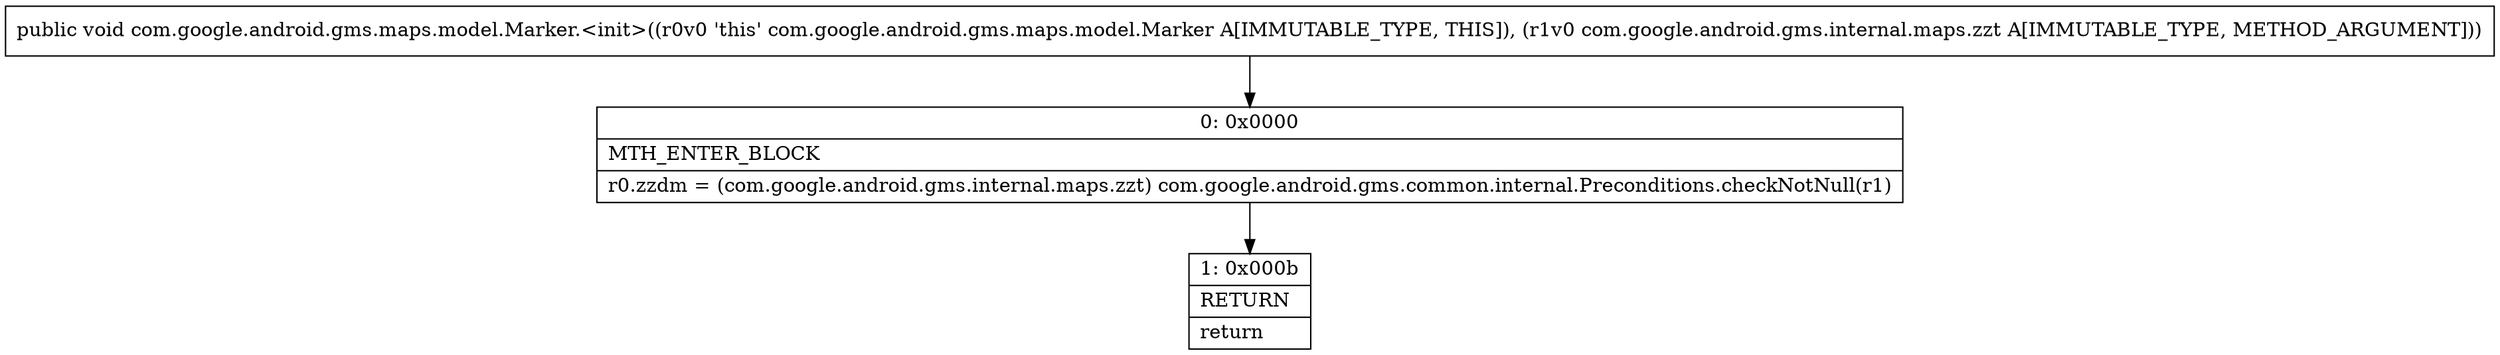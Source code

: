digraph "CFG forcom.google.android.gms.maps.model.Marker.\<init\>(Lcom\/google\/android\/gms\/internal\/maps\/zzt;)V" {
Node_0 [shape=record,label="{0\:\ 0x0000|MTH_ENTER_BLOCK\l|r0.zzdm = (com.google.android.gms.internal.maps.zzt) com.google.android.gms.common.internal.Preconditions.checkNotNull(r1)\l}"];
Node_1 [shape=record,label="{1\:\ 0x000b|RETURN\l|return\l}"];
MethodNode[shape=record,label="{public void com.google.android.gms.maps.model.Marker.\<init\>((r0v0 'this' com.google.android.gms.maps.model.Marker A[IMMUTABLE_TYPE, THIS]), (r1v0 com.google.android.gms.internal.maps.zzt A[IMMUTABLE_TYPE, METHOD_ARGUMENT])) }"];
MethodNode -> Node_0;
Node_0 -> Node_1;
}

